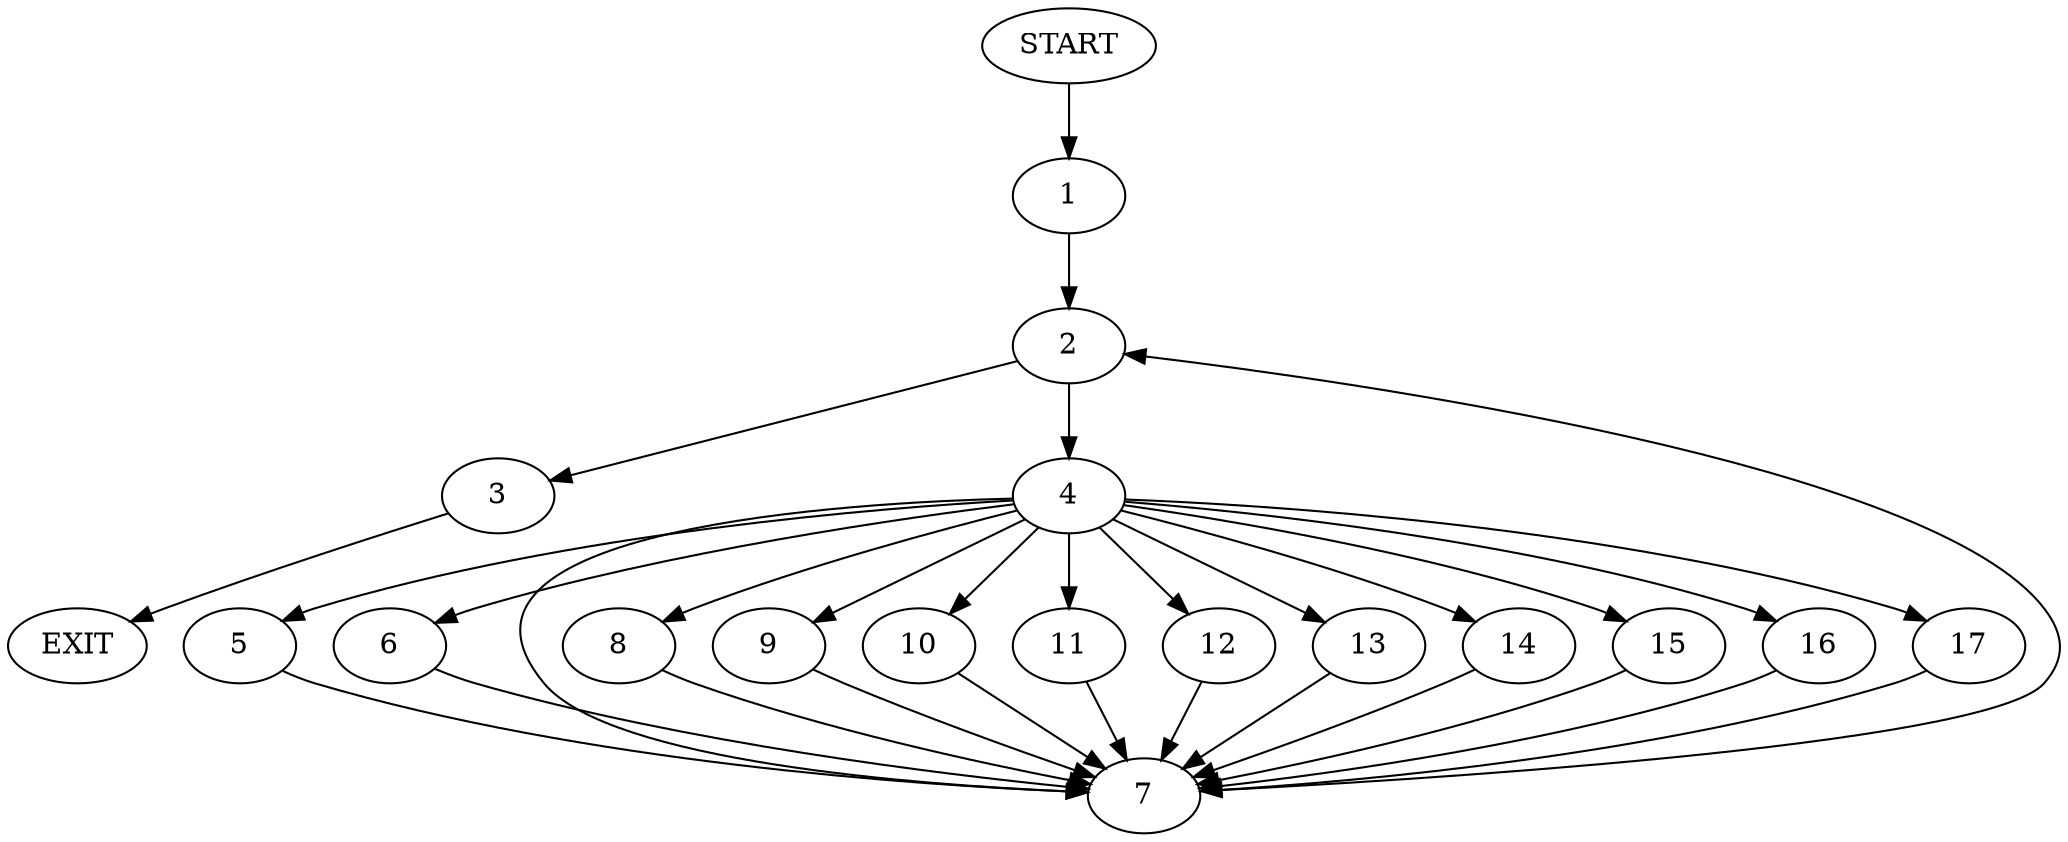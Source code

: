 digraph {
0 [label="START"]
18 [label="EXIT"]
0 -> 1
1 -> 2
2 -> 3
2 -> 4
4 -> 5
4 -> 6
4 -> 7
4 -> 8
4 -> 9
4 -> 10
4 -> 11
4 -> 12
4 -> 13
4 -> 14
4 -> 15
4 -> 16
4 -> 17
3 -> 18
6 -> 7
13 -> 7
12 -> 7
15 -> 7
8 -> 7
11 -> 7
7 -> 2
5 -> 7
17 -> 7
9 -> 7
10 -> 7
16 -> 7
14 -> 7
}
